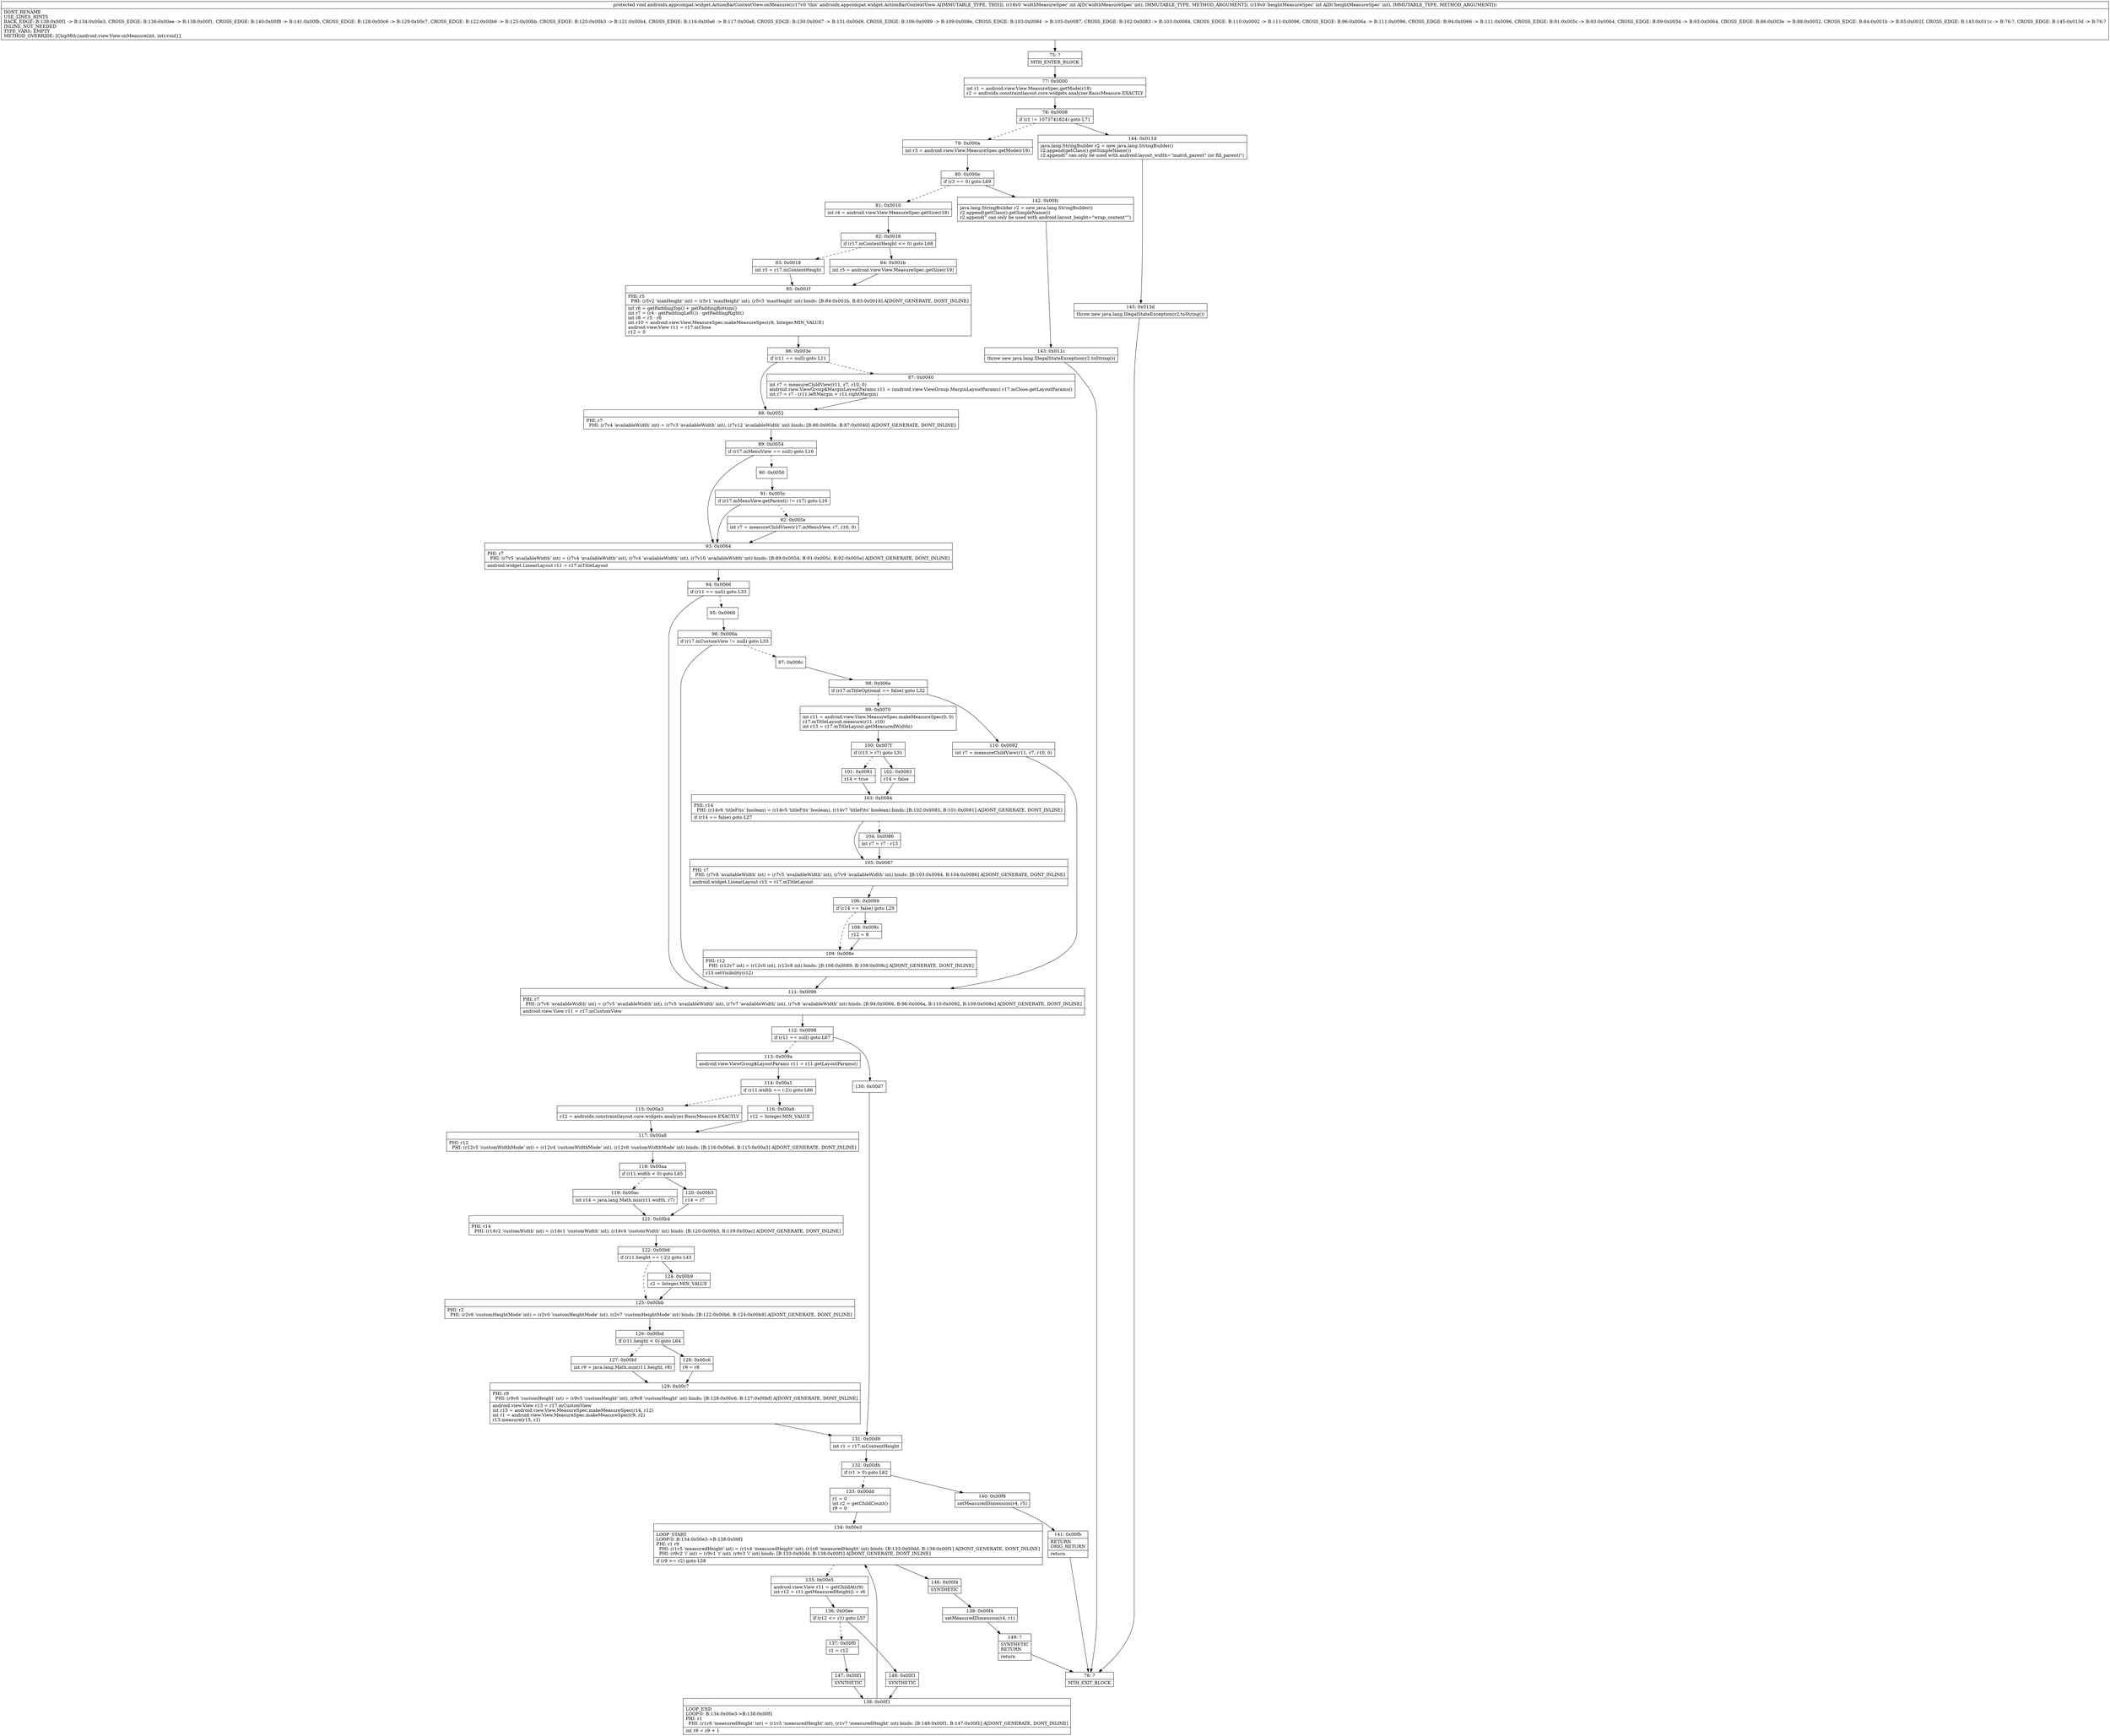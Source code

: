 digraph "CFG forandroidx.appcompat.widget.ActionBarContextView.onMeasure(II)V" {
Node_75 [shape=record,label="{75\:\ ?|MTH_ENTER_BLOCK\l}"];
Node_77 [shape=record,label="{77\:\ 0x0000|int r1 = android.view.View.MeasureSpec.getMode(r18)\lr2 = androidx.constraintlayout.core.widgets.analyzer.BasicMeasure.EXACTLY\l}"];
Node_78 [shape=record,label="{78\:\ 0x0008|if (r1 != 1073741824) goto L71\l}"];
Node_79 [shape=record,label="{79\:\ 0x000a|int r3 = android.view.View.MeasureSpec.getMode(r19)\l}"];
Node_80 [shape=record,label="{80\:\ 0x000e|if (r3 == 0) goto L69\l}"];
Node_81 [shape=record,label="{81\:\ 0x0010|int r4 = android.view.View.MeasureSpec.getSize(r18)\l}"];
Node_82 [shape=record,label="{82\:\ 0x0016|if (r17.mContentHeight \<= 0) goto L68\l}"];
Node_83 [shape=record,label="{83\:\ 0x0018|int r5 = r17.mContentHeight\l}"];
Node_85 [shape=record,label="{85\:\ 0x001f|PHI: r5 \l  PHI: (r5v2 'maxHeight' int) = (r5v1 'maxHeight' int), (r5v3 'maxHeight' int) binds: [B:84:0x001b, B:83:0x0018] A[DONT_GENERATE, DONT_INLINE]\l|int r6 = getPaddingTop() + getPaddingBottom()\lint r7 = (r4 \- getPaddingLeft()) \- getPaddingRight()\lint r8 = r5 \- r6\lint r10 = android.view.View.MeasureSpec.makeMeasureSpec(r8, Integer.MIN_VALUE)\landroid.view.View r11 = r17.mClose\lr12 = 0\l}"];
Node_86 [shape=record,label="{86\:\ 0x003e|if (r11 == null) goto L11\l}"];
Node_87 [shape=record,label="{87\:\ 0x0040|int r7 = measureChildView(r11, r7, r10, 0)\landroid.view.ViewGroup$MarginLayoutParams r11 = (android.view.ViewGroup.MarginLayoutParams) r17.mClose.getLayoutParams()\lint r7 = r7 \- (r11.leftMargin + r11.rightMargin)\l}"];
Node_88 [shape=record,label="{88\:\ 0x0052|PHI: r7 \l  PHI: (r7v4 'availableWidth' int) = (r7v3 'availableWidth' int), (r7v12 'availableWidth' int) binds: [B:86:0x003e, B:87:0x0040] A[DONT_GENERATE, DONT_INLINE]\l}"];
Node_89 [shape=record,label="{89\:\ 0x0054|if (r17.mMenuView == null) goto L16\l}"];
Node_90 [shape=record,label="{90\:\ 0x0056}"];
Node_91 [shape=record,label="{91\:\ 0x005c|if (r17.mMenuView.getParent() != r17) goto L16\l}"];
Node_92 [shape=record,label="{92\:\ 0x005e|int r7 = measureChildView(r17.mMenuView, r7, r10, 0)\l}"];
Node_93 [shape=record,label="{93\:\ 0x0064|PHI: r7 \l  PHI: (r7v5 'availableWidth' int) = (r7v4 'availableWidth' int), (r7v4 'availableWidth' int), (r7v10 'availableWidth' int) binds: [B:89:0x0054, B:91:0x005c, B:92:0x005e] A[DONT_GENERATE, DONT_INLINE]\l|android.widget.LinearLayout r11 = r17.mTitleLayout\l}"];
Node_94 [shape=record,label="{94\:\ 0x0066|if (r11 == null) goto L33\l}"];
Node_95 [shape=record,label="{95\:\ 0x0068}"];
Node_96 [shape=record,label="{96\:\ 0x006a|if (r17.mCustomView != null) goto L33\l}"];
Node_97 [shape=record,label="{97\:\ 0x006c}"];
Node_98 [shape=record,label="{98\:\ 0x006e|if (r17.mTitleOptional == false) goto L32\l}"];
Node_99 [shape=record,label="{99\:\ 0x0070|int r11 = android.view.View.MeasureSpec.makeMeasureSpec(0, 0)\lr17.mTitleLayout.measure(r11, r10)\lint r13 = r17.mTitleLayout.getMeasuredWidth()\l}"];
Node_100 [shape=record,label="{100\:\ 0x007f|if (r13 \> r7) goto L31\l}"];
Node_101 [shape=record,label="{101\:\ 0x0081|r14 = true\l}"];
Node_103 [shape=record,label="{103\:\ 0x0084|PHI: r14 \l  PHI: (r14v6 'titleFits' boolean) = (r14v5 'titleFits' boolean), (r14v7 'titleFits' boolean) binds: [B:102:0x0083, B:101:0x0081] A[DONT_GENERATE, DONT_INLINE]\l|if (r14 == false) goto L27\l}"];
Node_104 [shape=record,label="{104\:\ 0x0086|int r7 = r7 \- r13\l}"];
Node_105 [shape=record,label="{105\:\ 0x0087|PHI: r7 \l  PHI: (r7v8 'availableWidth' int) = (r7v5 'availableWidth' int), (r7v9 'availableWidth' int) binds: [B:103:0x0084, B:104:0x0086] A[DONT_GENERATE, DONT_INLINE]\l|android.widget.LinearLayout r15 = r17.mTitleLayout\l}"];
Node_106 [shape=record,label="{106\:\ 0x0089|if (r14 == false) goto L29\l}"];
Node_108 [shape=record,label="{108\:\ 0x008c|r12 = 8\l}"];
Node_109 [shape=record,label="{109\:\ 0x008e|PHI: r12 \l  PHI: (r12v7 int) = (r12v0 int), (r12v8 int) binds: [B:106:0x0089, B:108:0x008c] A[DONT_GENERATE, DONT_INLINE]\l|r15.setVisibility(r12)\l}"];
Node_102 [shape=record,label="{102\:\ 0x0083|r14 = false\l}"];
Node_110 [shape=record,label="{110\:\ 0x0092|int r7 = measureChildView(r11, r7, r10, 0)\l}"];
Node_111 [shape=record,label="{111\:\ 0x0096|PHI: r7 \l  PHI: (r7v6 'availableWidth' int) = (r7v5 'availableWidth' int), (r7v5 'availableWidth' int), (r7v7 'availableWidth' int), (r7v8 'availableWidth' int) binds: [B:94:0x0066, B:96:0x006a, B:110:0x0092, B:109:0x008e] A[DONT_GENERATE, DONT_INLINE]\l|android.view.View r11 = r17.mCustomView\l}"];
Node_112 [shape=record,label="{112\:\ 0x0098|if (r11 == null) goto L67\l}"];
Node_113 [shape=record,label="{113\:\ 0x009a|android.view.ViewGroup$LayoutParams r11 = r11.getLayoutParams()\l}"];
Node_114 [shape=record,label="{114\:\ 0x00a1|if (r11.width == (\-2)) goto L66\l}"];
Node_115 [shape=record,label="{115\:\ 0x00a3|r12 = androidx.constraintlayout.core.widgets.analyzer.BasicMeasure.EXACTLY\l}"];
Node_117 [shape=record,label="{117\:\ 0x00a8|PHI: r12 \l  PHI: (r12v5 'customWidthMode' int) = (r12v4 'customWidthMode' int), (r12v6 'customWidthMode' int) binds: [B:116:0x00a6, B:115:0x00a3] A[DONT_GENERATE, DONT_INLINE]\l}"];
Node_118 [shape=record,label="{118\:\ 0x00aa|if (r11.width \< 0) goto L65\l}"];
Node_119 [shape=record,label="{119\:\ 0x00ac|int r14 = java.lang.Math.min(r11.width, r7)\l}"];
Node_121 [shape=record,label="{121\:\ 0x00b4|PHI: r14 \l  PHI: (r14v2 'customWidth' int) = (r14v1 'customWidth' int), (r14v4 'customWidth' int) binds: [B:120:0x00b3, B:119:0x00ac] A[DONT_GENERATE, DONT_INLINE]\l}"];
Node_122 [shape=record,label="{122\:\ 0x00b6|if (r11.height == (\-2)) goto L43\l}"];
Node_124 [shape=record,label="{124\:\ 0x00b9|r2 = Integer.MIN_VALUE\l}"];
Node_125 [shape=record,label="{125\:\ 0x00bb|PHI: r2 \l  PHI: (r2v6 'customHeightMode' int) = (r2v0 'customHeightMode' int), (r2v7 'customHeightMode' int) binds: [B:122:0x00b6, B:124:0x00b9] A[DONT_GENERATE, DONT_INLINE]\l}"];
Node_126 [shape=record,label="{126\:\ 0x00bd|if (r11.height \< 0) goto L64\l}"];
Node_127 [shape=record,label="{127\:\ 0x00bf|int r9 = java.lang.Math.min(r11.height, r8)\l}"];
Node_129 [shape=record,label="{129\:\ 0x00c7|PHI: r9 \l  PHI: (r9v6 'customHeight' int) = (r9v5 'customHeight' int), (r9v8 'customHeight' int) binds: [B:128:0x00c6, B:127:0x00bf] A[DONT_GENERATE, DONT_INLINE]\l|android.view.View r13 = r17.mCustomView\lint r15 = android.view.View.MeasureSpec.makeMeasureSpec(r14, r12)\lint r1 = android.view.View.MeasureSpec.makeMeasureSpec(r9, r2)\lr13.measure(r15, r1)\l}"];
Node_131 [shape=record,label="{131\:\ 0x00d9|int r1 = r17.mContentHeight\l}"];
Node_132 [shape=record,label="{132\:\ 0x00db|if (r1 \> 0) goto L62\l}"];
Node_133 [shape=record,label="{133\:\ 0x00dd|r1 = 0\lint r2 = getChildCount()\lr9 = 0\l}"];
Node_134 [shape=record,label="{134\:\ 0x00e3|LOOP_START\lLOOP:0: B:134:0x00e3\-\>B:138:0x00f1\lPHI: r1 r9 \l  PHI: (r1v5 'measuredHeight' int) = (r1v4 'measuredHeight' int), (r1v6 'measuredHeight' int) binds: [B:133:0x00dd, B:138:0x00f1] A[DONT_GENERATE, DONT_INLINE]\l  PHI: (r9v2 'i' int) = (r9v1 'i' int), (r9v3 'i' int) binds: [B:133:0x00dd, B:138:0x00f1] A[DONT_GENERATE, DONT_INLINE]\l|if (r9 \>= r2) goto L58\l}"];
Node_135 [shape=record,label="{135\:\ 0x00e5|android.view.View r11 = getChildAt(r9)\lint r12 = r11.getMeasuredHeight() + r6\l}"];
Node_136 [shape=record,label="{136\:\ 0x00ee|if (r12 \<= r1) goto L57\l}"];
Node_137 [shape=record,label="{137\:\ 0x00f0|r1 = r12\l}"];
Node_147 [shape=record,label="{147\:\ 0x00f1|SYNTHETIC\l}"];
Node_138 [shape=record,label="{138\:\ 0x00f1|LOOP_END\lLOOP:0: B:134:0x00e3\-\>B:138:0x00f1\lPHI: r1 \l  PHI: (r1v6 'measuredHeight' int) = (r1v5 'measuredHeight' int), (r1v7 'measuredHeight' int) binds: [B:148:0x00f1, B:147:0x00f1] A[DONT_GENERATE, DONT_INLINE]\l|int r9 = r9 + 1\l}"];
Node_148 [shape=record,label="{148\:\ 0x00f1|SYNTHETIC\l}"];
Node_146 [shape=record,label="{146\:\ 0x00f4|SYNTHETIC\l}"];
Node_139 [shape=record,label="{139\:\ 0x00f4|setMeasuredDimension(r4, r1)\l}"];
Node_149 [shape=record,label="{149\:\ ?|SYNTHETIC\lRETURN\l|return\l}"];
Node_76 [shape=record,label="{76\:\ ?|MTH_EXIT_BLOCK\l}"];
Node_140 [shape=record,label="{140\:\ 0x00f8|setMeasuredDimension(r4, r5)\l}"];
Node_141 [shape=record,label="{141\:\ 0x00fb|RETURN\lORIG_RETURN\l|return\l}"];
Node_128 [shape=record,label="{128\:\ 0x00c6|r9 = r8\l}"];
Node_120 [shape=record,label="{120\:\ 0x00b3|r14 = r7\l}"];
Node_116 [shape=record,label="{116\:\ 0x00a6|r12 = Integer.MIN_VALUE\l}"];
Node_130 [shape=record,label="{130\:\ 0x00d7}"];
Node_84 [shape=record,label="{84\:\ 0x001b|int r5 = android.view.View.MeasureSpec.getSize(r19)\l}"];
Node_142 [shape=record,label="{142\:\ 0x00fc|java.lang.StringBuilder r2 = new java.lang.StringBuilder()\lr2.append(getClass().getSimpleName())\lr2.append(\" can only be used with android:layout_height=\"wrap_content\"\")\l}"];
Node_143 [shape=record,label="{143\:\ 0x011c|throw new java.lang.IllegalStateException(r2.toString())\l}"];
Node_144 [shape=record,label="{144\:\ 0x011d|java.lang.StringBuilder r2 = new java.lang.StringBuilder()\lr2.append(getClass().getSimpleName())\lr2.append(\" can only be used with android:layout_width=\"match_parent\" (or fill_parent)\")\l}"];
Node_145 [shape=record,label="{145\:\ 0x013d|throw new java.lang.IllegalStateException(r2.toString())\l}"];
MethodNode[shape=record,label="{protected void androidx.appcompat.widget.ActionBarContextView.onMeasure((r17v0 'this' androidx.appcompat.widget.ActionBarContextView A[IMMUTABLE_TYPE, THIS]), (r18v0 'widthMeasureSpec' int A[D('widthMeasureSpec' int), IMMUTABLE_TYPE, METHOD_ARGUMENT]), (r19v0 'heightMeasureSpec' int A[D('heightMeasureSpec' int), IMMUTABLE_TYPE, METHOD_ARGUMENT]))  | DONT_RENAME\lUSE_LINES_HINTS\lBACK_EDGE: B:138:0x00f1 \-\> B:134:0x00e3, CROSS_EDGE: B:136:0x00ee \-\> B:138:0x00f1, CROSS_EDGE: B:140:0x00f8 \-\> B:141:0x00fb, CROSS_EDGE: B:128:0x00c6 \-\> B:129:0x00c7, CROSS_EDGE: B:122:0x00b6 \-\> B:125:0x00bb, CROSS_EDGE: B:120:0x00b3 \-\> B:121:0x00b4, CROSS_EDGE: B:116:0x00a6 \-\> B:117:0x00a8, CROSS_EDGE: B:130:0x00d7 \-\> B:131:0x00d9, CROSS_EDGE: B:106:0x0089 \-\> B:109:0x008e, CROSS_EDGE: B:103:0x0084 \-\> B:105:0x0087, CROSS_EDGE: B:102:0x0083 \-\> B:103:0x0084, CROSS_EDGE: B:110:0x0092 \-\> B:111:0x0096, CROSS_EDGE: B:96:0x006a \-\> B:111:0x0096, CROSS_EDGE: B:94:0x0066 \-\> B:111:0x0096, CROSS_EDGE: B:91:0x005c \-\> B:93:0x0064, CROSS_EDGE: B:89:0x0054 \-\> B:93:0x0064, CROSS_EDGE: B:86:0x003e \-\> B:88:0x0052, CROSS_EDGE: B:84:0x001b \-\> B:85:0x001f, CROSS_EDGE: B:143:0x011c \-\> B:76:?, CROSS_EDGE: B:145:0x013d \-\> B:76:?\lINLINE_NOT_NEEDED\lTYPE_VARS: EMPTY\lMETHOD_OVERRIDE: [ClspMth\{android.view.View.onMeasure(int, int):void\}]\l}"];
MethodNode -> Node_75;Node_75 -> Node_77;
Node_77 -> Node_78;
Node_78 -> Node_79[style=dashed];
Node_78 -> Node_144;
Node_79 -> Node_80;
Node_80 -> Node_81[style=dashed];
Node_80 -> Node_142;
Node_81 -> Node_82;
Node_82 -> Node_83[style=dashed];
Node_82 -> Node_84;
Node_83 -> Node_85;
Node_85 -> Node_86;
Node_86 -> Node_87[style=dashed];
Node_86 -> Node_88;
Node_87 -> Node_88;
Node_88 -> Node_89;
Node_89 -> Node_90[style=dashed];
Node_89 -> Node_93;
Node_90 -> Node_91;
Node_91 -> Node_92[style=dashed];
Node_91 -> Node_93;
Node_92 -> Node_93;
Node_93 -> Node_94;
Node_94 -> Node_95[style=dashed];
Node_94 -> Node_111;
Node_95 -> Node_96;
Node_96 -> Node_97[style=dashed];
Node_96 -> Node_111;
Node_97 -> Node_98;
Node_98 -> Node_99[style=dashed];
Node_98 -> Node_110;
Node_99 -> Node_100;
Node_100 -> Node_101[style=dashed];
Node_100 -> Node_102;
Node_101 -> Node_103;
Node_103 -> Node_104[style=dashed];
Node_103 -> Node_105;
Node_104 -> Node_105;
Node_105 -> Node_106;
Node_106 -> Node_108;
Node_106 -> Node_109[style=dashed];
Node_108 -> Node_109;
Node_109 -> Node_111;
Node_102 -> Node_103;
Node_110 -> Node_111;
Node_111 -> Node_112;
Node_112 -> Node_113[style=dashed];
Node_112 -> Node_130;
Node_113 -> Node_114;
Node_114 -> Node_115[style=dashed];
Node_114 -> Node_116;
Node_115 -> Node_117;
Node_117 -> Node_118;
Node_118 -> Node_119[style=dashed];
Node_118 -> Node_120;
Node_119 -> Node_121;
Node_121 -> Node_122;
Node_122 -> Node_124;
Node_122 -> Node_125[style=dashed];
Node_124 -> Node_125;
Node_125 -> Node_126;
Node_126 -> Node_127[style=dashed];
Node_126 -> Node_128;
Node_127 -> Node_129;
Node_129 -> Node_131;
Node_131 -> Node_132;
Node_132 -> Node_133[style=dashed];
Node_132 -> Node_140;
Node_133 -> Node_134;
Node_134 -> Node_135[style=dashed];
Node_134 -> Node_146;
Node_135 -> Node_136;
Node_136 -> Node_137[style=dashed];
Node_136 -> Node_148;
Node_137 -> Node_147;
Node_147 -> Node_138;
Node_138 -> Node_134;
Node_148 -> Node_138;
Node_146 -> Node_139;
Node_139 -> Node_149;
Node_149 -> Node_76;
Node_140 -> Node_141;
Node_141 -> Node_76;
Node_128 -> Node_129;
Node_120 -> Node_121;
Node_116 -> Node_117;
Node_130 -> Node_131;
Node_84 -> Node_85;
Node_142 -> Node_143;
Node_143 -> Node_76;
Node_144 -> Node_145;
Node_145 -> Node_76;
}

